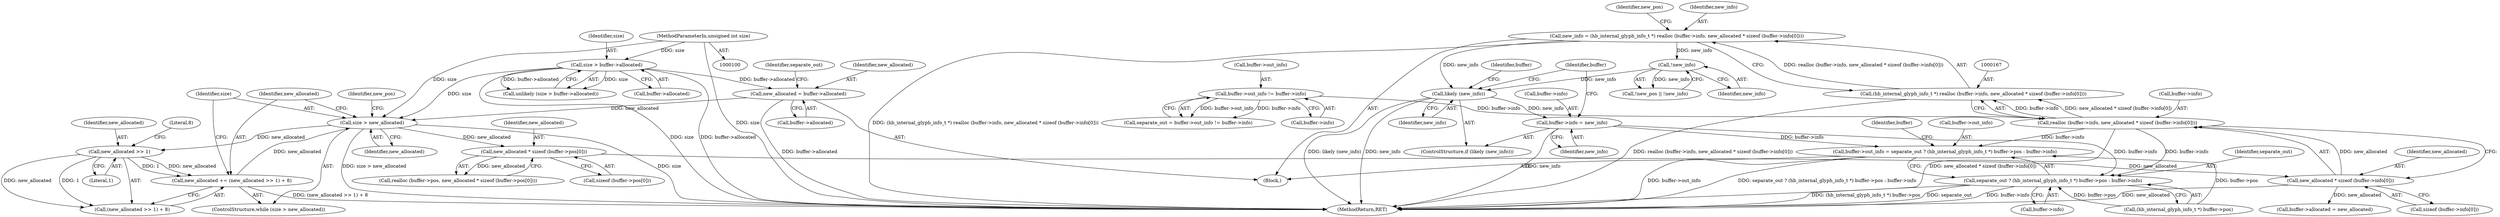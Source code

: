 digraph "0_harfbuzz_a6a79df5fe2ed2cd307e7a991346faee164e70d9_1@pointer" {
"1000203" [label="(Call,buffer->info = new_info)"];
"1000201" [label="(Call,likely (new_info))"];
"1000185" [label="(Call,!new_info)"];
"1000164" [label="(Call,new_info = (hb_internal_glyph_info_t *) realloc (buffer->info, new_allocated * sizeof (buffer->info[0])))"];
"1000166" [label="(Call,(hb_internal_glyph_info_t *) realloc (buffer->info, new_allocated * sizeof (buffer->info[0])))"];
"1000168" [label="(Call,realloc (buffer->info, new_allocated * sizeof (buffer->info[0])))"];
"1000130" [label="(Call,buffer->out_info != buffer->info)"];
"1000172" [label="(Call,new_allocated * sizeof (buffer->info[0]))"];
"1000156" [label="(Call,new_allocated * sizeof (buffer->pos[0]))"];
"1000138" [label="(Call,size > new_allocated)"];
"1000106" [label="(Call,size > buffer->allocated)"];
"1000102" [label="(MethodParameterIn,unsigned int size)"];
"1000141" [label="(Call,new_allocated += (new_allocated >> 1) + 8)"];
"1000144" [label="(Call,new_allocated >> 1)"];
"1000120" [label="(Call,new_allocated = buffer->allocated)"];
"1000208" [label="(Call,buffer->out_info = separate_out ? (hb_internal_glyph_info_t *) buffer->pos : buffer->info)"];
"1000212" [label="(Call,separate_out ? (hb_internal_glyph_info_t *) buffer->pos : buffer->info)"];
"1000157" [label="(Identifier,new_allocated)"];
"1000239" [label="(MethodReturn,RET)"];
"1000107" [label="(Identifier,size)"];
"1000121" [label="(Identifier,new_allocated)"];
"1000174" [label="(Call,sizeof (buffer->info[0]))"];
"1000158" [label="(Call,sizeof (buffer->pos[0]))"];
"1000209" [label="(Call,buffer->out_info)"];
"1000212" [label="(Call,separate_out ? (hb_internal_glyph_info_t *) buffer->pos : buffer->info)"];
"1000144" [label="(Call,new_allocated >> 1)"];
"1000129" [label="(Identifier,separate_out)"];
"1000205" [label="(Identifier,buffer)"];
"1000200" [label="(ControlStructure,if (likely (new_info)))"];
"1000219" [label="(Call,buffer->info)"];
"1000184" [label="(Identifier,new_pos)"];
"1000138" [label="(Call,size > new_allocated)"];
"1000186" [label="(Identifier,new_info)"];
"1000142" [label="(Identifier,new_allocated)"];
"1000207" [label="(Identifier,new_info)"];
"1000105" [label="(Call,unlikely (size > buffer->allocated))"];
"1000214" [label="(Call,(hb_internal_glyph_info_t *) buffer->pos)"];
"1000169" [label="(Call,buffer->info)"];
"1000226" [label="(Identifier,buffer)"];
"1000208" [label="(Call,buffer->out_info = separate_out ? (hb_internal_glyph_info_t *) buffer->pos : buffer->info)"];
"1000185" [label="(Call,!new_info)"];
"1000228" [label="(Call,buffer->allocated = new_allocated)"];
"1000152" [label="(Call,realloc (buffer->pos, new_allocated * sizeof (buffer->pos[0])))"];
"1000102" [label="(MethodParameterIn,unsigned int size)"];
"1000137" [label="(ControlStructure,while (size > new_allocated))"];
"1000134" [label="(Call,buffer->info)"];
"1000202" [label="(Identifier,new_info)"];
"1000166" [label="(Call,(hb_internal_glyph_info_t *) realloc (buffer->info, new_allocated * sizeof (buffer->info[0])))"];
"1000140" [label="(Identifier,new_allocated)"];
"1000111" [label="(Block,)"];
"1000128" [label="(Call,separate_out = buffer->out_info != buffer->info)"];
"1000204" [label="(Call,buffer->info)"];
"1000108" [label="(Call,buffer->allocated)"];
"1000210" [label="(Identifier,buffer)"];
"1000203" [label="(Call,buffer->info = new_info)"];
"1000172" [label="(Call,new_allocated * sizeof (buffer->info[0]))"];
"1000165" [label="(Identifier,new_info)"];
"1000146" [label="(Literal,1)"];
"1000141" [label="(Call,new_allocated += (new_allocated >> 1) + 8)"];
"1000164" [label="(Call,new_info = (hb_internal_glyph_info_t *) realloc (buffer->info, new_allocated * sizeof (buffer->info[0])))"];
"1000120" [label="(Call,new_allocated = buffer->allocated)"];
"1000173" [label="(Identifier,new_allocated)"];
"1000143" [label="(Call,(new_allocated >> 1) + 8)"];
"1000182" [label="(Call,!new_pos || !new_info)"];
"1000139" [label="(Identifier,size)"];
"1000131" [label="(Call,buffer->out_info)"];
"1000106" [label="(Call,size > buffer->allocated)"];
"1000122" [label="(Call,buffer->allocated)"];
"1000156" [label="(Call,new_allocated * sizeof (buffer->pos[0]))"];
"1000201" [label="(Call,likely (new_info))"];
"1000145" [label="(Identifier,new_allocated)"];
"1000147" [label="(Literal,8)"];
"1000130" [label="(Call,buffer->out_info != buffer->info)"];
"1000149" [label="(Identifier,new_pos)"];
"1000213" [label="(Identifier,separate_out)"];
"1000168" [label="(Call,realloc (buffer->info, new_allocated * sizeof (buffer->info[0])))"];
"1000203" -> "1000200"  [label="AST: "];
"1000203" -> "1000207"  [label="CFG: "];
"1000204" -> "1000203"  [label="AST: "];
"1000207" -> "1000203"  [label="AST: "];
"1000210" -> "1000203"  [label="CFG: "];
"1000203" -> "1000239"  [label="DDG: new_info"];
"1000201" -> "1000203"  [label="DDG: new_info"];
"1000203" -> "1000208"  [label="DDG: buffer->info"];
"1000203" -> "1000212"  [label="DDG: buffer->info"];
"1000201" -> "1000200"  [label="AST: "];
"1000201" -> "1000202"  [label="CFG: "];
"1000202" -> "1000201"  [label="AST: "];
"1000205" -> "1000201"  [label="CFG: "];
"1000210" -> "1000201"  [label="CFG: "];
"1000201" -> "1000239"  [label="DDG: new_info"];
"1000201" -> "1000239"  [label="DDG: likely (new_info)"];
"1000185" -> "1000201"  [label="DDG: new_info"];
"1000164" -> "1000201"  [label="DDG: new_info"];
"1000185" -> "1000182"  [label="AST: "];
"1000185" -> "1000186"  [label="CFG: "];
"1000186" -> "1000185"  [label="AST: "];
"1000182" -> "1000185"  [label="CFG: "];
"1000185" -> "1000182"  [label="DDG: new_info"];
"1000164" -> "1000185"  [label="DDG: new_info"];
"1000164" -> "1000111"  [label="AST: "];
"1000164" -> "1000166"  [label="CFG: "];
"1000165" -> "1000164"  [label="AST: "];
"1000166" -> "1000164"  [label="AST: "];
"1000184" -> "1000164"  [label="CFG: "];
"1000164" -> "1000239"  [label="DDG: (hb_internal_glyph_info_t *) realloc (buffer->info, new_allocated * sizeof (buffer->info[0]))"];
"1000166" -> "1000164"  [label="DDG: realloc (buffer->info, new_allocated * sizeof (buffer->info[0]))"];
"1000166" -> "1000168"  [label="CFG: "];
"1000167" -> "1000166"  [label="AST: "];
"1000168" -> "1000166"  [label="AST: "];
"1000166" -> "1000239"  [label="DDG: realloc (buffer->info, new_allocated * sizeof (buffer->info[0]))"];
"1000168" -> "1000166"  [label="DDG: buffer->info"];
"1000168" -> "1000166"  [label="DDG: new_allocated * sizeof (buffer->info[0])"];
"1000168" -> "1000172"  [label="CFG: "];
"1000169" -> "1000168"  [label="AST: "];
"1000172" -> "1000168"  [label="AST: "];
"1000168" -> "1000239"  [label="DDG: new_allocated * sizeof (buffer->info[0])"];
"1000130" -> "1000168"  [label="DDG: buffer->info"];
"1000172" -> "1000168"  [label="DDG: new_allocated"];
"1000168" -> "1000208"  [label="DDG: buffer->info"];
"1000168" -> "1000212"  [label="DDG: buffer->info"];
"1000130" -> "1000128"  [label="AST: "];
"1000130" -> "1000134"  [label="CFG: "];
"1000131" -> "1000130"  [label="AST: "];
"1000134" -> "1000130"  [label="AST: "];
"1000128" -> "1000130"  [label="CFG: "];
"1000130" -> "1000128"  [label="DDG: buffer->out_info"];
"1000130" -> "1000128"  [label="DDG: buffer->info"];
"1000172" -> "1000174"  [label="CFG: "];
"1000173" -> "1000172"  [label="AST: "];
"1000174" -> "1000172"  [label="AST: "];
"1000172" -> "1000239"  [label="DDG: new_allocated"];
"1000156" -> "1000172"  [label="DDG: new_allocated"];
"1000172" -> "1000228"  [label="DDG: new_allocated"];
"1000156" -> "1000152"  [label="AST: "];
"1000156" -> "1000158"  [label="CFG: "];
"1000157" -> "1000156"  [label="AST: "];
"1000158" -> "1000156"  [label="AST: "];
"1000152" -> "1000156"  [label="CFG: "];
"1000156" -> "1000152"  [label="DDG: new_allocated"];
"1000138" -> "1000156"  [label="DDG: new_allocated"];
"1000138" -> "1000137"  [label="AST: "];
"1000138" -> "1000140"  [label="CFG: "];
"1000139" -> "1000138"  [label="AST: "];
"1000140" -> "1000138"  [label="AST: "];
"1000142" -> "1000138"  [label="CFG: "];
"1000149" -> "1000138"  [label="CFG: "];
"1000138" -> "1000239"  [label="DDG: size"];
"1000138" -> "1000239"  [label="DDG: size > new_allocated"];
"1000106" -> "1000138"  [label="DDG: size"];
"1000102" -> "1000138"  [label="DDG: size"];
"1000141" -> "1000138"  [label="DDG: new_allocated"];
"1000120" -> "1000138"  [label="DDG: new_allocated"];
"1000138" -> "1000144"  [label="DDG: new_allocated"];
"1000106" -> "1000105"  [label="AST: "];
"1000106" -> "1000108"  [label="CFG: "];
"1000107" -> "1000106"  [label="AST: "];
"1000108" -> "1000106"  [label="AST: "];
"1000105" -> "1000106"  [label="CFG: "];
"1000106" -> "1000239"  [label="DDG: buffer->allocated"];
"1000106" -> "1000239"  [label="DDG: size"];
"1000106" -> "1000105"  [label="DDG: size"];
"1000106" -> "1000105"  [label="DDG: buffer->allocated"];
"1000102" -> "1000106"  [label="DDG: size"];
"1000106" -> "1000120"  [label="DDG: buffer->allocated"];
"1000102" -> "1000100"  [label="AST: "];
"1000102" -> "1000239"  [label="DDG: size"];
"1000141" -> "1000137"  [label="AST: "];
"1000141" -> "1000143"  [label="CFG: "];
"1000142" -> "1000141"  [label="AST: "];
"1000143" -> "1000141"  [label="AST: "];
"1000139" -> "1000141"  [label="CFG: "];
"1000141" -> "1000239"  [label="DDG: (new_allocated >> 1) + 8"];
"1000144" -> "1000141"  [label="DDG: new_allocated"];
"1000144" -> "1000141"  [label="DDG: 1"];
"1000144" -> "1000143"  [label="AST: "];
"1000144" -> "1000146"  [label="CFG: "];
"1000145" -> "1000144"  [label="AST: "];
"1000146" -> "1000144"  [label="AST: "];
"1000147" -> "1000144"  [label="CFG: "];
"1000144" -> "1000143"  [label="DDG: new_allocated"];
"1000144" -> "1000143"  [label="DDG: 1"];
"1000120" -> "1000111"  [label="AST: "];
"1000120" -> "1000122"  [label="CFG: "];
"1000121" -> "1000120"  [label="AST: "];
"1000122" -> "1000120"  [label="AST: "];
"1000129" -> "1000120"  [label="CFG: "];
"1000120" -> "1000239"  [label="DDG: buffer->allocated"];
"1000208" -> "1000111"  [label="AST: "];
"1000208" -> "1000212"  [label="CFG: "];
"1000209" -> "1000208"  [label="AST: "];
"1000212" -> "1000208"  [label="AST: "];
"1000226" -> "1000208"  [label="CFG: "];
"1000208" -> "1000239"  [label="DDG: separate_out ? (hb_internal_glyph_info_t *) buffer->pos : buffer->info"];
"1000208" -> "1000239"  [label="DDG: buffer->out_info"];
"1000214" -> "1000208"  [label="DDG: buffer->pos"];
"1000212" -> "1000214"  [label="CFG: "];
"1000212" -> "1000219"  [label="CFG: "];
"1000213" -> "1000212"  [label="AST: "];
"1000214" -> "1000212"  [label="AST: "];
"1000219" -> "1000212"  [label="AST: "];
"1000212" -> "1000239"  [label="DDG: buffer->info"];
"1000212" -> "1000239"  [label="DDG: (hb_internal_glyph_info_t *) buffer->pos"];
"1000212" -> "1000239"  [label="DDG: separate_out"];
"1000214" -> "1000212"  [label="DDG: buffer->pos"];
}
